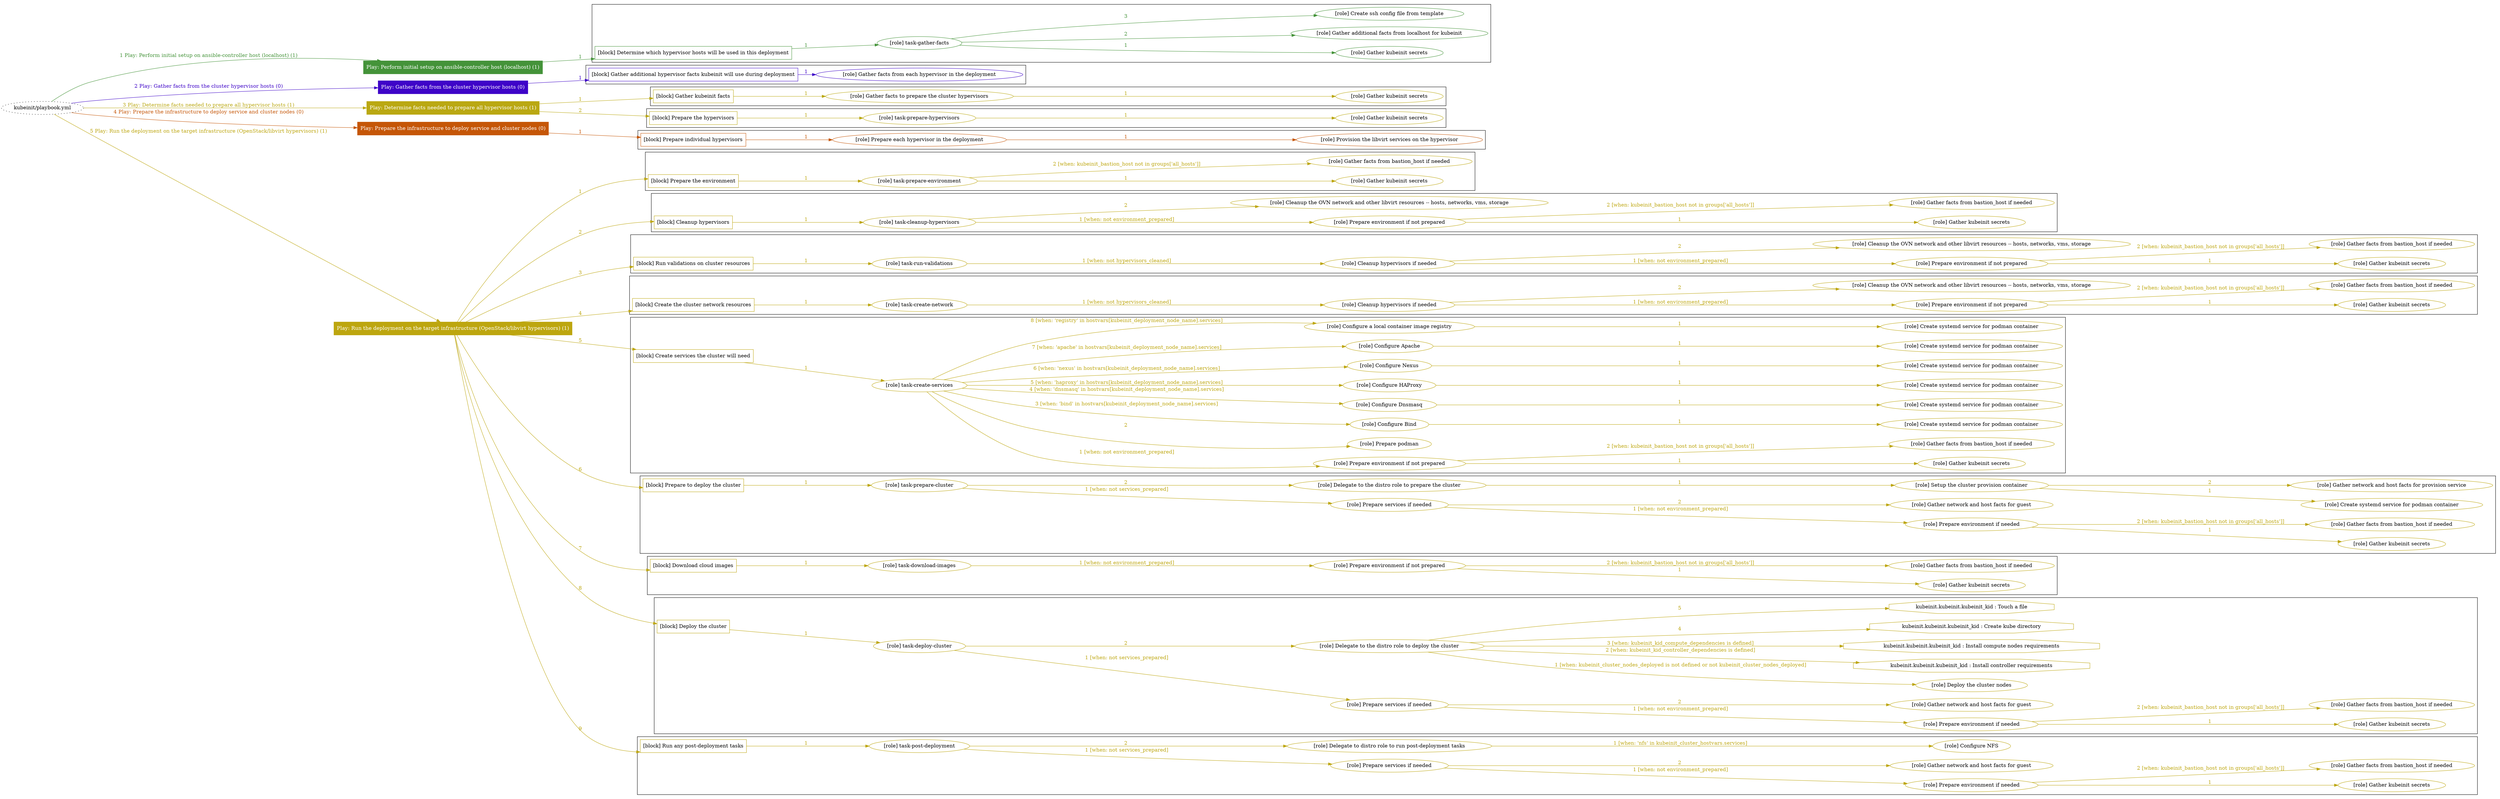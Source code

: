 digraph {
	graph [concentrate=true ordering=in rankdir=LR ratio=fill]
	edge [esep=5 sep=10]
	"kubeinit/playbook.yml" [URL="/home/runner/work/kubeinit/kubeinit/kubeinit/playbook.yml" id=playbook_aaff046f style=dotted]
	"kubeinit/playbook.yml" -> play_e4d1598c [label="1 Play: Perform initial setup on ansible-controller host (localhost) (1)" color="#449339" fontcolor="#449339" id=edge_play_e4d1598c labeltooltip="1 Play: Perform initial setup on ansible-controller host (localhost) (1)" tooltip="1 Play: Perform initial setup on ansible-controller host (localhost) (1)"]
	subgraph "Play: Perform initial setup on ansible-controller host (localhost) (1)" {
		play_e4d1598c [label="Play: Perform initial setup on ansible-controller host (localhost) (1)" URL="/home/runner/work/kubeinit/kubeinit/kubeinit/playbook.yml" color="#449339" fontcolor="#ffffff" id=play_e4d1598c shape=box style=filled tooltip=localhost]
		play_e4d1598c -> block_aa5bc823 [label=1 color="#449339" fontcolor="#449339" id=edge_block_aa5bc823 labeltooltip=1 tooltip=1]
		subgraph cluster_block_aa5bc823 {
			block_aa5bc823 [label="[block] Determine which hypervisor hosts will be used in this deployment" URL="/home/runner/work/kubeinit/kubeinit/kubeinit/playbook.yml" color="#449339" id=block_aa5bc823 labeltooltip="Determine which hypervisor hosts will be used in this deployment" shape=box tooltip="Determine which hypervisor hosts will be used in this deployment"]
			block_aa5bc823 -> role_b708413f [label="1 " color="#449339" fontcolor="#449339" id=edge_role_b708413f labeltooltip="1 " tooltip="1 "]
			subgraph "task-gather-facts" {
				role_b708413f [label="[role] task-gather-facts" URL="/home/runner/work/kubeinit/kubeinit/kubeinit/playbook.yml" color="#449339" id=role_b708413f tooltip="task-gather-facts"]
				role_b708413f -> role_f98cf7a7 [label="1 " color="#449339" fontcolor="#449339" id=edge_role_f98cf7a7 labeltooltip="1 " tooltip="1 "]
				subgraph "Gather kubeinit secrets" {
					role_f98cf7a7 [label="[role] Gather kubeinit secrets" URL="/home/runner/.ansible/collections/ansible_collections/kubeinit/kubeinit/roles/kubeinit_prepare/tasks/build_hypervisors_group.yml" color="#449339" id=role_f98cf7a7 tooltip="Gather kubeinit secrets"]
				}
				role_b708413f -> role_e383c78e [label="2 " color="#449339" fontcolor="#449339" id=edge_role_e383c78e labeltooltip="2 " tooltip="2 "]
				subgraph "Gather additional facts from localhost for kubeinit" {
					role_e383c78e [label="[role] Gather additional facts from localhost for kubeinit" URL="/home/runner/.ansible/collections/ansible_collections/kubeinit/kubeinit/roles/kubeinit_prepare/tasks/build_hypervisors_group.yml" color="#449339" id=role_e383c78e tooltip="Gather additional facts from localhost for kubeinit"]
				}
				role_b708413f -> role_01c53c91 [label="3 " color="#449339" fontcolor="#449339" id=edge_role_01c53c91 labeltooltip="3 " tooltip="3 "]
				subgraph "Create ssh config file from template" {
					role_01c53c91 [label="[role] Create ssh config file from template" URL="/home/runner/.ansible/collections/ansible_collections/kubeinit/kubeinit/roles/kubeinit_prepare/tasks/build_hypervisors_group.yml" color="#449339" id=role_01c53c91 tooltip="Create ssh config file from template"]
				}
			}
		}
	}
	"kubeinit/playbook.yml" -> play_0c2521e8 [label="2 Play: Gather facts from the cluster hypervisor hosts (0)" color="#3e04c8" fontcolor="#3e04c8" id=edge_play_0c2521e8 labeltooltip="2 Play: Gather facts from the cluster hypervisor hosts (0)" tooltip="2 Play: Gather facts from the cluster hypervisor hosts (0)"]
	subgraph "Play: Gather facts from the cluster hypervisor hosts (0)" {
		play_0c2521e8 [label="Play: Gather facts from the cluster hypervisor hosts (0)" URL="/home/runner/work/kubeinit/kubeinit/kubeinit/playbook.yml" color="#3e04c8" fontcolor="#ffffff" id=play_0c2521e8 shape=box style=filled tooltip="Play: Gather facts from the cluster hypervisor hosts (0)"]
		play_0c2521e8 -> block_7708396e [label=1 color="#3e04c8" fontcolor="#3e04c8" id=edge_block_7708396e labeltooltip=1 tooltip=1]
		subgraph cluster_block_7708396e {
			block_7708396e [label="[block] Gather additional hypervisor facts kubeinit will use during deployment" URL="/home/runner/work/kubeinit/kubeinit/kubeinit/playbook.yml" color="#3e04c8" id=block_7708396e labeltooltip="Gather additional hypervisor facts kubeinit will use during deployment" shape=box tooltip="Gather additional hypervisor facts kubeinit will use during deployment"]
			block_7708396e -> role_93be23dd [label="1 " color="#3e04c8" fontcolor="#3e04c8" id=edge_role_93be23dd labeltooltip="1 " tooltip="1 "]
			subgraph "Gather facts from each hypervisor in the deployment" {
				role_93be23dd [label="[role] Gather facts from each hypervisor in the deployment" URL="/home/runner/work/kubeinit/kubeinit/kubeinit/playbook.yml" color="#3e04c8" id=role_93be23dd tooltip="Gather facts from each hypervisor in the deployment"]
			}
		}
	}
	"kubeinit/playbook.yml" -> play_aaed4185 [label="3 Play: Determine facts needed to prepare all hypervisor hosts (1)" color="#baa812" fontcolor="#baa812" id=edge_play_aaed4185 labeltooltip="3 Play: Determine facts needed to prepare all hypervisor hosts (1)" tooltip="3 Play: Determine facts needed to prepare all hypervisor hosts (1)"]
	subgraph "Play: Determine facts needed to prepare all hypervisor hosts (1)" {
		play_aaed4185 [label="Play: Determine facts needed to prepare all hypervisor hosts (1)" URL="/home/runner/work/kubeinit/kubeinit/kubeinit/playbook.yml" color="#baa812" fontcolor="#ffffff" id=play_aaed4185 shape=box style=filled tooltip=localhost]
		play_aaed4185 -> block_77ca19c3 [label=1 color="#baa812" fontcolor="#baa812" id=edge_block_77ca19c3 labeltooltip=1 tooltip=1]
		subgraph cluster_block_77ca19c3 {
			block_77ca19c3 [label="[block] Gather kubeinit facts" URL="/home/runner/work/kubeinit/kubeinit/kubeinit/playbook.yml" color="#baa812" id=block_77ca19c3 labeltooltip="Gather kubeinit facts" shape=box tooltip="Gather kubeinit facts"]
			block_77ca19c3 -> role_f66e1def [label="1 " color="#baa812" fontcolor="#baa812" id=edge_role_f66e1def labeltooltip="1 " tooltip="1 "]
			subgraph "Gather facts to prepare the cluster hypervisors" {
				role_f66e1def [label="[role] Gather facts to prepare the cluster hypervisors" URL="/home/runner/work/kubeinit/kubeinit/kubeinit/playbook.yml" color="#baa812" id=role_f66e1def tooltip="Gather facts to prepare the cluster hypervisors"]
				role_f66e1def -> role_d7e64695 [label="1 " color="#baa812" fontcolor="#baa812" id=edge_role_d7e64695 labeltooltip="1 " tooltip="1 "]
				subgraph "Gather kubeinit secrets" {
					role_d7e64695 [label="[role] Gather kubeinit secrets" URL="/home/runner/.ansible/collections/ansible_collections/kubeinit/kubeinit/roles/kubeinit_prepare/tasks/gather_kubeinit_facts.yml" color="#baa812" id=role_d7e64695 tooltip="Gather kubeinit secrets"]
				}
			}
		}
		play_aaed4185 -> block_f3006ced [label=2 color="#baa812" fontcolor="#baa812" id=edge_block_f3006ced labeltooltip=2 tooltip=2]
		subgraph cluster_block_f3006ced {
			block_f3006ced [label="[block] Prepare the hypervisors" URL="/home/runner/work/kubeinit/kubeinit/kubeinit/playbook.yml" color="#baa812" id=block_f3006ced labeltooltip="Prepare the hypervisors" shape=box tooltip="Prepare the hypervisors"]
			block_f3006ced -> role_56dea373 [label="1 " color="#baa812" fontcolor="#baa812" id=edge_role_56dea373 labeltooltip="1 " tooltip="1 "]
			subgraph "task-prepare-hypervisors" {
				role_56dea373 [label="[role] task-prepare-hypervisors" URL="/home/runner/work/kubeinit/kubeinit/kubeinit/playbook.yml" color="#baa812" id=role_56dea373 tooltip="task-prepare-hypervisors"]
				role_56dea373 -> role_a2f62752 [label="1 " color="#baa812" fontcolor="#baa812" id=edge_role_a2f62752 labeltooltip="1 " tooltip="1 "]
				subgraph "Gather kubeinit secrets" {
					role_a2f62752 [label="[role] Gather kubeinit secrets" URL="/home/runner/.ansible/collections/ansible_collections/kubeinit/kubeinit/roles/kubeinit_prepare/tasks/gather_kubeinit_facts.yml" color="#baa812" id=role_a2f62752 tooltip="Gather kubeinit secrets"]
				}
			}
		}
	}
	"kubeinit/playbook.yml" -> play_045bc46e [label="4 Play: Prepare the infrastructure to deploy service and cluster nodes (0)" color="#c55607" fontcolor="#c55607" id=edge_play_045bc46e labeltooltip="4 Play: Prepare the infrastructure to deploy service and cluster nodes (0)" tooltip="4 Play: Prepare the infrastructure to deploy service and cluster nodes (0)"]
	subgraph "Play: Prepare the infrastructure to deploy service and cluster nodes (0)" {
		play_045bc46e [label="Play: Prepare the infrastructure to deploy service and cluster nodes (0)" URL="/home/runner/work/kubeinit/kubeinit/kubeinit/playbook.yml" color="#c55607" fontcolor="#ffffff" id=play_045bc46e shape=box style=filled tooltip="Play: Prepare the infrastructure to deploy service and cluster nodes (0)"]
		play_045bc46e -> block_3dde2e61 [label=1 color="#c55607" fontcolor="#c55607" id=edge_block_3dde2e61 labeltooltip=1 tooltip=1]
		subgraph cluster_block_3dde2e61 {
			block_3dde2e61 [label="[block] Prepare individual hypervisors" URL="/home/runner/work/kubeinit/kubeinit/kubeinit/playbook.yml" color="#c55607" id=block_3dde2e61 labeltooltip="Prepare individual hypervisors" shape=box tooltip="Prepare individual hypervisors"]
			block_3dde2e61 -> role_0fb3eeff [label="1 " color="#c55607" fontcolor="#c55607" id=edge_role_0fb3eeff labeltooltip="1 " tooltip="1 "]
			subgraph "Prepare each hypervisor in the deployment" {
				role_0fb3eeff [label="[role] Prepare each hypervisor in the deployment" URL="/home/runner/work/kubeinit/kubeinit/kubeinit/playbook.yml" color="#c55607" id=role_0fb3eeff tooltip="Prepare each hypervisor in the deployment"]
				role_0fb3eeff -> role_8052dbed [label="1 " color="#c55607" fontcolor="#c55607" id=edge_role_8052dbed labeltooltip="1 " tooltip="1 "]
				subgraph "Provision the libvirt services on the hypervisor" {
					role_8052dbed [label="[role] Provision the libvirt services on the hypervisor" URL="/home/runner/.ansible/collections/ansible_collections/kubeinit/kubeinit/roles/kubeinit_prepare/tasks/prepare_hypervisor.yml" color="#c55607" id=role_8052dbed tooltip="Provision the libvirt services on the hypervisor"]
				}
			}
		}
	}
	"kubeinit/playbook.yml" -> play_960d8994 [label="5 Play: Run the deployment on the target infrastructure (OpenStack/libvirt hypervisors) (1)" color="#bda60f" fontcolor="#bda60f" id=edge_play_960d8994 labeltooltip="5 Play: Run the deployment on the target infrastructure (OpenStack/libvirt hypervisors) (1)" tooltip="5 Play: Run the deployment on the target infrastructure (OpenStack/libvirt hypervisors) (1)"]
	subgraph "Play: Run the deployment on the target infrastructure (OpenStack/libvirt hypervisors) (1)" {
		play_960d8994 [label="Play: Run the deployment on the target infrastructure (OpenStack/libvirt hypervisors) (1)" URL="/home/runner/work/kubeinit/kubeinit/kubeinit/playbook.yml" color="#bda60f" fontcolor="#ffffff" id=play_960d8994 shape=box style=filled tooltip=localhost]
		play_960d8994 -> block_9e0cf87c [label=1 color="#bda60f" fontcolor="#bda60f" id=edge_block_9e0cf87c labeltooltip=1 tooltip=1]
		subgraph cluster_block_9e0cf87c {
			block_9e0cf87c [label="[block] Prepare the environment" URL="/home/runner/work/kubeinit/kubeinit/kubeinit/playbook.yml" color="#bda60f" id=block_9e0cf87c labeltooltip="Prepare the environment" shape=box tooltip="Prepare the environment"]
			block_9e0cf87c -> role_3dbe8652 [label="1 " color="#bda60f" fontcolor="#bda60f" id=edge_role_3dbe8652 labeltooltip="1 " tooltip="1 "]
			subgraph "task-prepare-environment" {
				role_3dbe8652 [label="[role] task-prepare-environment" URL="/home/runner/work/kubeinit/kubeinit/kubeinit/playbook.yml" color="#bda60f" id=role_3dbe8652 tooltip="task-prepare-environment"]
				role_3dbe8652 -> role_49c18e37 [label="1 " color="#bda60f" fontcolor="#bda60f" id=edge_role_49c18e37 labeltooltip="1 " tooltip="1 "]
				subgraph "Gather kubeinit secrets" {
					role_49c18e37 [label="[role] Gather kubeinit secrets" URL="/home/runner/.ansible/collections/ansible_collections/kubeinit/kubeinit/roles/kubeinit_prepare/tasks/gather_kubeinit_facts.yml" color="#bda60f" id=role_49c18e37 tooltip="Gather kubeinit secrets"]
				}
				role_3dbe8652 -> role_69aa6c65 [label="2 [when: kubeinit_bastion_host not in groups['all_hosts']]" color="#bda60f" fontcolor="#bda60f" id=edge_role_69aa6c65 labeltooltip="2 [when: kubeinit_bastion_host not in groups['all_hosts']]" tooltip="2 [when: kubeinit_bastion_host not in groups['all_hosts']]"]
				subgraph "Gather facts from bastion_host if needed" {
					role_69aa6c65 [label="[role] Gather facts from bastion_host if needed" URL="/home/runner/.ansible/collections/ansible_collections/kubeinit/kubeinit/roles/kubeinit_prepare/tasks/main.yml" color="#bda60f" id=role_69aa6c65 tooltip="Gather facts from bastion_host if needed"]
				}
			}
		}
		play_960d8994 -> block_0f57ee93 [label=2 color="#bda60f" fontcolor="#bda60f" id=edge_block_0f57ee93 labeltooltip=2 tooltip=2]
		subgraph cluster_block_0f57ee93 {
			block_0f57ee93 [label="[block] Cleanup hypervisors" URL="/home/runner/work/kubeinit/kubeinit/kubeinit/playbook.yml" color="#bda60f" id=block_0f57ee93 labeltooltip="Cleanup hypervisors" shape=box tooltip="Cleanup hypervisors"]
			block_0f57ee93 -> role_c6eb8797 [label="1 " color="#bda60f" fontcolor="#bda60f" id=edge_role_c6eb8797 labeltooltip="1 " tooltip="1 "]
			subgraph "task-cleanup-hypervisors" {
				role_c6eb8797 [label="[role] task-cleanup-hypervisors" URL="/home/runner/work/kubeinit/kubeinit/kubeinit/playbook.yml" color="#bda60f" id=role_c6eb8797 tooltip="task-cleanup-hypervisors"]
				role_c6eb8797 -> role_22fd5be4 [label="1 [when: not environment_prepared]" color="#bda60f" fontcolor="#bda60f" id=edge_role_22fd5be4 labeltooltip="1 [when: not environment_prepared]" tooltip="1 [when: not environment_prepared]"]
				subgraph "Prepare environment if not prepared" {
					role_22fd5be4 [label="[role] Prepare environment if not prepared" URL="/home/runner/.ansible/collections/ansible_collections/kubeinit/kubeinit/roles/kubeinit_libvirt/tasks/cleanup_hypervisors.yml" color="#bda60f" id=role_22fd5be4 tooltip="Prepare environment if not prepared"]
					role_22fd5be4 -> role_b40404d2 [label="1 " color="#bda60f" fontcolor="#bda60f" id=edge_role_b40404d2 labeltooltip="1 " tooltip="1 "]
					subgraph "Gather kubeinit secrets" {
						role_b40404d2 [label="[role] Gather kubeinit secrets" URL="/home/runner/.ansible/collections/ansible_collections/kubeinit/kubeinit/roles/kubeinit_prepare/tasks/gather_kubeinit_facts.yml" color="#bda60f" id=role_b40404d2 tooltip="Gather kubeinit secrets"]
					}
					role_22fd5be4 -> role_8592cecc [label="2 [when: kubeinit_bastion_host not in groups['all_hosts']]" color="#bda60f" fontcolor="#bda60f" id=edge_role_8592cecc labeltooltip="2 [when: kubeinit_bastion_host not in groups['all_hosts']]" tooltip="2 [when: kubeinit_bastion_host not in groups['all_hosts']]"]
					subgraph "Gather facts from bastion_host if needed" {
						role_8592cecc [label="[role] Gather facts from bastion_host if needed" URL="/home/runner/.ansible/collections/ansible_collections/kubeinit/kubeinit/roles/kubeinit_prepare/tasks/main.yml" color="#bda60f" id=role_8592cecc tooltip="Gather facts from bastion_host if needed"]
					}
				}
				role_c6eb8797 -> role_33132acc [label="2 " color="#bda60f" fontcolor="#bda60f" id=edge_role_33132acc labeltooltip="2 " tooltip="2 "]
				subgraph "Cleanup the OVN network and other libvirt resources -- hosts, networks, vms, storage" {
					role_33132acc [label="[role] Cleanup the OVN network and other libvirt resources -- hosts, networks, vms, storage" URL="/home/runner/.ansible/collections/ansible_collections/kubeinit/kubeinit/roles/kubeinit_libvirt/tasks/cleanup_hypervisors.yml" color="#bda60f" id=role_33132acc tooltip="Cleanup the OVN network and other libvirt resources -- hosts, networks, vms, storage"]
				}
			}
		}
		play_960d8994 -> block_ac4eff66 [label=3 color="#bda60f" fontcolor="#bda60f" id=edge_block_ac4eff66 labeltooltip=3 tooltip=3]
		subgraph cluster_block_ac4eff66 {
			block_ac4eff66 [label="[block] Run validations on cluster resources" URL="/home/runner/work/kubeinit/kubeinit/kubeinit/playbook.yml" color="#bda60f" id=block_ac4eff66 labeltooltip="Run validations on cluster resources" shape=box tooltip="Run validations on cluster resources"]
			block_ac4eff66 -> role_b0cc9141 [label="1 " color="#bda60f" fontcolor="#bda60f" id=edge_role_b0cc9141 labeltooltip="1 " tooltip="1 "]
			subgraph "task-run-validations" {
				role_b0cc9141 [label="[role] task-run-validations" URL="/home/runner/work/kubeinit/kubeinit/kubeinit/playbook.yml" color="#bda60f" id=role_b0cc9141 tooltip="task-run-validations"]
				role_b0cc9141 -> role_bc889aad [label="1 [when: not hypervisors_cleaned]" color="#bda60f" fontcolor="#bda60f" id=edge_role_bc889aad labeltooltip="1 [when: not hypervisors_cleaned]" tooltip="1 [when: not hypervisors_cleaned]"]
				subgraph "Cleanup hypervisors if needed" {
					role_bc889aad [label="[role] Cleanup hypervisors if needed" URL="/home/runner/.ansible/collections/ansible_collections/kubeinit/kubeinit/roles/kubeinit_validations/tasks/main.yml" color="#bda60f" id=role_bc889aad tooltip="Cleanup hypervisors if needed"]
					role_bc889aad -> role_4765e424 [label="1 [when: not environment_prepared]" color="#bda60f" fontcolor="#bda60f" id=edge_role_4765e424 labeltooltip="1 [when: not environment_prepared]" tooltip="1 [when: not environment_prepared]"]
					subgraph "Prepare environment if not prepared" {
						role_4765e424 [label="[role] Prepare environment if not prepared" URL="/home/runner/.ansible/collections/ansible_collections/kubeinit/kubeinit/roles/kubeinit_libvirt/tasks/cleanup_hypervisors.yml" color="#bda60f" id=role_4765e424 tooltip="Prepare environment if not prepared"]
						role_4765e424 -> role_a36f1c18 [label="1 " color="#bda60f" fontcolor="#bda60f" id=edge_role_a36f1c18 labeltooltip="1 " tooltip="1 "]
						subgraph "Gather kubeinit secrets" {
							role_a36f1c18 [label="[role] Gather kubeinit secrets" URL="/home/runner/.ansible/collections/ansible_collections/kubeinit/kubeinit/roles/kubeinit_prepare/tasks/gather_kubeinit_facts.yml" color="#bda60f" id=role_a36f1c18 tooltip="Gather kubeinit secrets"]
						}
						role_4765e424 -> role_623d47cb [label="2 [when: kubeinit_bastion_host not in groups['all_hosts']]" color="#bda60f" fontcolor="#bda60f" id=edge_role_623d47cb labeltooltip="2 [when: kubeinit_bastion_host not in groups['all_hosts']]" tooltip="2 [when: kubeinit_bastion_host not in groups['all_hosts']]"]
						subgraph "Gather facts from bastion_host if needed" {
							role_623d47cb [label="[role] Gather facts from bastion_host if needed" URL="/home/runner/.ansible/collections/ansible_collections/kubeinit/kubeinit/roles/kubeinit_prepare/tasks/main.yml" color="#bda60f" id=role_623d47cb tooltip="Gather facts from bastion_host if needed"]
						}
					}
					role_bc889aad -> role_25e68dea [label="2 " color="#bda60f" fontcolor="#bda60f" id=edge_role_25e68dea labeltooltip="2 " tooltip="2 "]
					subgraph "Cleanup the OVN network and other libvirt resources -- hosts, networks, vms, storage" {
						role_25e68dea [label="[role] Cleanup the OVN network and other libvirt resources -- hosts, networks, vms, storage" URL="/home/runner/.ansible/collections/ansible_collections/kubeinit/kubeinit/roles/kubeinit_libvirt/tasks/cleanup_hypervisors.yml" color="#bda60f" id=role_25e68dea tooltip="Cleanup the OVN network and other libvirt resources -- hosts, networks, vms, storage"]
					}
				}
			}
		}
		play_960d8994 -> block_a51822de [label=4 color="#bda60f" fontcolor="#bda60f" id=edge_block_a51822de labeltooltip=4 tooltip=4]
		subgraph cluster_block_a51822de {
			block_a51822de [label="[block] Create the cluster network resources" URL="/home/runner/work/kubeinit/kubeinit/kubeinit/playbook.yml" color="#bda60f" id=block_a51822de labeltooltip="Create the cluster network resources" shape=box tooltip="Create the cluster network resources"]
			block_a51822de -> role_a6c633ae [label="1 " color="#bda60f" fontcolor="#bda60f" id=edge_role_a6c633ae labeltooltip="1 " tooltip="1 "]
			subgraph "task-create-network" {
				role_a6c633ae [label="[role] task-create-network" URL="/home/runner/work/kubeinit/kubeinit/kubeinit/playbook.yml" color="#bda60f" id=role_a6c633ae tooltip="task-create-network"]
				role_a6c633ae -> role_daebdc04 [label="1 [when: not hypervisors_cleaned]" color="#bda60f" fontcolor="#bda60f" id=edge_role_daebdc04 labeltooltip="1 [when: not hypervisors_cleaned]" tooltip="1 [when: not hypervisors_cleaned]"]
				subgraph "Cleanup hypervisors if needed" {
					role_daebdc04 [label="[role] Cleanup hypervisors if needed" URL="/home/runner/.ansible/collections/ansible_collections/kubeinit/kubeinit/roles/kubeinit_libvirt/tasks/create_network.yml" color="#bda60f" id=role_daebdc04 tooltip="Cleanup hypervisors if needed"]
					role_daebdc04 -> role_b6781efc [label="1 [when: not environment_prepared]" color="#bda60f" fontcolor="#bda60f" id=edge_role_b6781efc labeltooltip="1 [when: not environment_prepared]" tooltip="1 [when: not environment_prepared]"]
					subgraph "Prepare environment if not prepared" {
						role_b6781efc [label="[role] Prepare environment if not prepared" URL="/home/runner/.ansible/collections/ansible_collections/kubeinit/kubeinit/roles/kubeinit_libvirt/tasks/cleanup_hypervisors.yml" color="#bda60f" id=role_b6781efc tooltip="Prepare environment if not prepared"]
						role_b6781efc -> role_37809441 [label="1 " color="#bda60f" fontcolor="#bda60f" id=edge_role_37809441 labeltooltip="1 " tooltip="1 "]
						subgraph "Gather kubeinit secrets" {
							role_37809441 [label="[role] Gather kubeinit secrets" URL="/home/runner/.ansible/collections/ansible_collections/kubeinit/kubeinit/roles/kubeinit_prepare/tasks/gather_kubeinit_facts.yml" color="#bda60f" id=role_37809441 tooltip="Gather kubeinit secrets"]
						}
						role_b6781efc -> role_cf5931d3 [label="2 [when: kubeinit_bastion_host not in groups['all_hosts']]" color="#bda60f" fontcolor="#bda60f" id=edge_role_cf5931d3 labeltooltip="2 [when: kubeinit_bastion_host not in groups['all_hosts']]" tooltip="2 [when: kubeinit_bastion_host not in groups['all_hosts']]"]
						subgraph "Gather facts from bastion_host if needed" {
							role_cf5931d3 [label="[role] Gather facts from bastion_host if needed" URL="/home/runner/.ansible/collections/ansible_collections/kubeinit/kubeinit/roles/kubeinit_prepare/tasks/main.yml" color="#bda60f" id=role_cf5931d3 tooltip="Gather facts from bastion_host if needed"]
						}
					}
					role_daebdc04 -> role_f628110b [label="2 " color="#bda60f" fontcolor="#bda60f" id=edge_role_f628110b labeltooltip="2 " tooltip="2 "]
					subgraph "Cleanup the OVN network and other libvirt resources -- hosts, networks, vms, storage" {
						role_f628110b [label="[role] Cleanup the OVN network and other libvirt resources -- hosts, networks, vms, storage" URL="/home/runner/.ansible/collections/ansible_collections/kubeinit/kubeinit/roles/kubeinit_libvirt/tasks/cleanup_hypervisors.yml" color="#bda60f" id=role_f628110b tooltip="Cleanup the OVN network and other libvirt resources -- hosts, networks, vms, storage"]
					}
				}
			}
		}
		play_960d8994 -> block_fd208a95 [label=5 color="#bda60f" fontcolor="#bda60f" id=edge_block_fd208a95 labeltooltip=5 tooltip=5]
		subgraph cluster_block_fd208a95 {
			block_fd208a95 [label="[block] Create services the cluster will need" URL="/home/runner/work/kubeinit/kubeinit/kubeinit/playbook.yml" color="#bda60f" id=block_fd208a95 labeltooltip="Create services the cluster will need" shape=box tooltip="Create services the cluster will need"]
			block_fd208a95 -> role_14232e59 [label="1 " color="#bda60f" fontcolor="#bda60f" id=edge_role_14232e59 labeltooltip="1 " tooltip="1 "]
			subgraph "task-create-services" {
				role_14232e59 [label="[role] task-create-services" URL="/home/runner/work/kubeinit/kubeinit/kubeinit/playbook.yml" color="#bda60f" id=role_14232e59 tooltip="task-create-services"]
				role_14232e59 -> role_cb0ab9bb [label="1 [when: not environment_prepared]" color="#bda60f" fontcolor="#bda60f" id=edge_role_cb0ab9bb labeltooltip="1 [when: not environment_prepared]" tooltip="1 [when: not environment_prepared]"]
				subgraph "Prepare environment if not prepared" {
					role_cb0ab9bb [label="[role] Prepare environment if not prepared" URL="/home/runner/.ansible/collections/ansible_collections/kubeinit/kubeinit/roles/kubeinit_services/tasks/main.yml" color="#bda60f" id=role_cb0ab9bb tooltip="Prepare environment if not prepared"]
					role_cb0ab9bb -> role_ed91522c [label="1 " color="#bda60f" fontcolor="#bda60f" id=edge_role_ed91522c labeltooltip="1 " tooltip="1 "]
					subgraph "Gather kubeinit secrets" {
						role_ed91522c [label="[role] Gather kubeinit secrets" URL="/home/runner/.ansible/collections/ansible_collections/kubeinit/kubeinit/roles/kubeinit_prepare/tasks/gather_kubeinit_facts.yml" color="#bda60f" id=role_ed91522c tooltip="Gather kubeinit secrets"]
					}
					role_cb0ab9bb -> role_25573573 [label="2 [when: kubeinit_bastion_host not in groups['all_hosts']]" color="#bda60f" fontcolor="#bda60f" id=edge_role_25573573 labeltooltip="2 [when: kubeinit_bastion_host not in groups['all_hosts']]" tooltip="2 [when: kubeinit_bastion_host not in groups['all_hosts']]"]
					subgraph "Gather facts from bastion_host if needed" {
						role_25573573 [label="[role] Gather facts from bastion_host if needed" URL="/home/runner/.ansible/collections/ansible_collections/kubeinit/kubeinit/roles/kubeinit_prepare/tasks/main.yml" color="#bda60f" id=role_25573573 tooltip="Gather facts from bastion_host if needed"]
					}
				}
				role_14232e59 -> role_87b82389 [label="2 " color="#bda60f" fontcolor="#bda60f" id=edge_role_87b82389 labeltooltip="2 " tooltip="2 "]
				subgraph "Prepare podman" {
					role_87b82389 [label="[role] Prepare podman" URL="/home/runner/.ansible/collections/ansible_collections/kubeinit/kubeinit/roles/kubeinit_services/tasks/00_create_service_pod.yml" color="#bda60f" id=role_87b82389 tooltip="Prepare podman"]
				}
				role_14232e59 -> role_44f1666f [label="3 [when: 'bind' in hostvars[kubeinit_deployment_node_name].services]" color="#bda60f" fontcolor="#bda60f" id=edge_role_44f1666f labeltooltip="3 [when: 'bind' in hostvars[kubeinit_deployment_node_name].services]" tooltip="3 [when: 'bind' in hostvars[kubeinit_deployment_node_name].services]"]
				subgraph "Configure Bind" {
					role_44f1666f [label="[role] Configure Bind" URL="/home/runner/.ansible/collections/ansible_collections/kubeinit/kubeinit/roles/kubeinit_services/tasks/start_services_containers.yml" color="#bda60f" id=role_44f1666f tooltip="Configure Bind"]
					role_44f1666f -> role_03fd9d60 [label="1 " color="#bda60f" fontcolor="#bda60f" id=edge_role_03fd9d60 labeltooltip="1 " tooltip="1 "]
					subgraph "Create systemd service for podman container" {
						role_03fd9d60 [label="[role] Create systemd service for podman container" URL="/home/runner/.ansible/collections/ansible_collections/kubeinit/kubeinit/roles/kubeinit_bind/tasks/main.yml" color="#bda60f" id=role_03fd9d60 tooltip="Create systemd service for podman container"]
					}
				}
				role_14232e59 -> role_0290c425 [label="4 [when: 'dnsmasq' in hostvars[kubeinit_deployment_node_name].services]" color="#bda60f" fontcolor="#bda60f" id=edge_role_0290c425 labeltooltip="4 [when: 'dnsmasq' in hostvars[kubeinit_deployment_node_name].services]" tooltip="4 [when: 'dnsmasq' in hostvars[kubeinit_deployment_node_name].services]"]
				subgraph "Configure Dnsmasq" {
					role_0290c425 [label="[role] Configure Dnsmasq" URL="/home/runner/.ansible/collections/ansible_collections/kubeinit/kubeinit/roles/kubeinit_services/tasks/start_services_containers.yml" color="#bda60f" id=role_0290c425 tooltip="Configure Dnsmasq"]
					role_0290c425 -> role_d89f77f1 [label="1 " color="#bda60f" fontcolor="#bda60f" id=edge_role_d89f77f1 labeltooltip="1 " tooltip="1 "]
					subgraph "Create systemd service for podman container" {
						role_d89f77f1 [label="[role] Create systemd service for podman container" URL="/home/runner/.ansible/collections/ansible_collections/kubeinit/kubeinit/roles/kubeinit_dnsmasq/tasks/main.yml" color="#bda60f" id=role_d89f77f1 tooltip="Create systemd service for podman container"]
					}
				}
				role_14232e59 -> role_791bf2ec [label="5 [when: 'haproxy' in hostvars[kubeinit_deployment_node_name].services]" color="#bda60f" fontcolor="#bda60f" id=edge_role_791bf2ec labeltooltip="5 [when: 'haproxy' in hostvars[kubeinit_deployment_node_name].services]" tooltip="5 [when: 'haproxy' in hostvars[kubeinit_deployment_node_name].services]"]
				subgraph "Configure HAProxy" {
					role_791bf2ec [label="[role] Configure HAProxy" URL="/home/runner/.ansible/collections/ansible_collections/kubeinit/kubeinit/roles/kubeinit_services/tasks/start_services_containers.yml" color="#bda60f" id=role_791bf2ec tooltip="Configure HAProxy"]
					role_791bf2ec -> role_00de01f5 [label="1 " color="#bda60f" fontcolor="#bda60f" id=edge_role_00de01f5 labeltooltip="1 " tooltip="1 "]
					subgraph "Create systemd service for podman container" {
						role_00de01f5 [label="[role] Create systemd service for podman container" URL="/home/runner/.ansible/collections/ansible_collections/kubeinit/kubeinit/roles/kubeinit_haproxy/tasks/main.yml" color="#bda60f" id=role_00de01f5 tooltip="Create systemd service for podman container"]
					}
				}
				role_14232e59 -> role_27e7839a [label="6 [when: 'nexus' in hostvars[kubeinit_deployment_node_name].services]" color="#bda60f" fontcolor="#bda60f" id=edge_role_27e7839a labeltooltip="6 [when: 'nexus' in hostvars[kubeinit_deployment_node_name].services]" tooltip="6 [when: 'nexus' in hostvars[kubeinit_deployment_node_name].services]"]
				subgraph "Configure Nexus" {
					role_27e7839a [label="[role] Configure Nexus" URL="/home/runner/.ansible/collections/ansible_collections/kubeinit/kubeinit/roles/kubeinit_services/tasks/start_services_containers.yml" color="#bda60f" id=role_27e7839a tooltip="Configure Nexus"]
					role_27e7839a -> role_7290df81 [label="1 " color="#bda60f" fontcolor="#bda60f" id=edge_role_7290df81 labeltooltip="1 " tooltip="1 "]
					subgraph "Create systemd service for podman container" {
						role_7290df81 [label="[role] Create systemd service for podman container" URL="/home/runner/.ansible/collections/ansible_collections/kubeinit/kubeinit/roles/kubeinit_nexus/tasks/main.yml" color="#bda60f" id=role_7290df81 tooltip="Create systemd service for podman container"]
					}
				}
				role_14232e59 -> role_9f390085 [label="7 [when: 'apache' in hostvars[kubeinit_deployment_node_name].services]" color="#bda60f" fontcolor="#bda60f" id=edge_role_9f390085 labeltooltip="7 [when: 'apache' in hostvars[kubeinit_deployment_node_name].services]" tooltip="7 [when: 'apache' in hostvars[kubeinit_deployment_node_name].services]"]
				subgraph "Configure Apache" {
					role_9f390085 [label="[role] Configure Apache" URL="/home/runner/.ansible/collections/ansible_collections/kubeinit/kubeinit/roles/kubeinit_services/tasks/start_services_containers.yml" color="#bda60f" id=role_9f390085 tooltip="Configure Apache"]
					role_9f390085 -> role_272ed8c9 [label="1 " color="#bda60f" fontcolor="#bda60f" id=edge_role_272ed8c9 labeltooltip="1 " tooltip="1 "]
					subgraph "Create systemd service for podman container" {
						role_272ed8c9 [label="[role] Create systemd service for podman container" URL="/home/runner/.ansible/collections/ansible_collections/kubeinit/kubeinit/roles/kubeinit_apache/tasks/main.yml" color="#bda60f" id=role_272ed8c9 tooltip="Create systemd service for podman container"]
					}
				}
				role_14232e59 -> role_2cc7d27a [label="8 [when: 'registry' in hostvars[kubeinit_deployment_node_name].services]" color="#bda60f" fontcolor="#bda60f" id=edge_role_2cc7d27a labeltooltip="8 [when: 'registry' in hostvars[kubeinit_deployment_node_name].services]" tooltip="8 [when: 'registry' in hostvars[kubeinit_deployment_node_name].services]"]
				subgraph "Configure a local container image registry" {
					role_2cc7d27a [label="[role] Configure a local container image registry" URL="/home/runner/.ansible/collections/ansible_collections/kubeinit/kubeinit/roles/kubeinit_services/tasks/start_services_containers.yml" color="#bda60f" id=role_2cc7d27a tooltip="Configure a local container image registry"]
					role_2cc7d27a -> role_dc980968 [label="1 " color="#bda60f" fontcolor="#bda60f" id=edge_role_dc980968 labeltooltip="1 " tooltip="1 "]
					subgraph "Create systemd service for podman container" {
						role_dc980968 [label="[role] Create systemd service for podman container" URL="/home/runner/.ansible/collections/ansible_collections/kubeinit/kubeinit/roles/kubeinit_registry/tasks/main.yml" color="#bda60f" id=role_dc980968 tooltip="Create systemd service for podman container"]
					}
				}
			}
		}
		play_960d8994 -> block_2c86a94e [label=6 color="#bda60f" fontcolor="#bda60f" id=edge_block_2c86a94e labeltooltip=6 tooltip=6]
		subgraph cluster_block_2c86a94e {
			block_2c86a94e [label="[block] Prepare to deploy the cluster" URL="/home/runner/work/kubeinit/kubeinit/kubeinit/playbook.yml" color="#bda60f" id=block_2c86a94e labeltooltip="Prepare to deploy the cluster" shape=box tooltip="Prepare to deploy the cluster"]
			block_2c86a94e -> role_5e90af78 [label="1 " color="#bda60f" fontcolor="#bda60f" id=edge_role_5e90af78 labeltooltip="1 " tooltip="1 "]
			subgraph "task-prepare-cluster" {
				role_5e90af78 [label="[role] task-prepare-cluster" URL="/home/runner/work/kubeinit/kubeinit/kubeinit/playbook.yml" color="#bda60f" id=role_5e90af78 tooltip="task-prepare-cluster"]
				role_5e90af78 -> role_9582b7b9 [label="1 [when: not services_prepared]" color="#bda60f" fontcolor="#bda60f" id=edge_role_9582b7b9 labeltooltip="1 [when: not services_prepared]" tooltip="1 [when: not services_prepared]"]
				subgraph "Prepare services if needed" {
					role_9582b7b9 [label="[role] Prepare services if needed" URL="/home/runner/.ansible/collections/ansible_collections/kubeinit/kubeinit/roles/kubeinit_prepare/tasks/prepare_cluster.yml" color="#bda60f" id=role_9582b7b9 tooltip="Prepare services if needed"]
					role_9582b7b9 -> role_ac8e4d65 [label="1 [when: not environment_prepared]" color="#bda60f" fontcolor="#bda60f" id=edge_role_ac8e4d65 labeltooltip="1 [when: not environment_prepared]" tooltip="1 [when: not environment_prepared]"]
					subgraph "Prepare environment if needed" {
						role_ac8e4d65 [label="[role] Prepare environment if needed" URL="/home/runner/.ansible/collections/ansible_collections/kubeinit/kubeinit/roles/kubeinit_services/tasks/prepare_services.yml" color="#bda60f" id=role_ac8e4d65 tooltip="Prepare environment if needed"]
						role_ac8e4d65 -> role_a50f7cea [label="1 " color="#bda60f" fontcolor="#bda60f" id=edge_role_a50f7cea labeltooltip="1 " tooltip="1 "]
						subgraph "Gather kubeinit secrets" {
							role_a50f7cea [label="[role] Gather kubeinit secrets" URL="/home/runner/.ansible/collections/ansible_collections/kubeinit/kubeinit/roles/kubeinit_prepare/tasks/gather_kubeinit_facts.yml" color="#bda60f" id=role_a50f7cea tooltip="Gather kubeinit secrets"]
						}
						role_ac8e4d65 -> role_6189803f [label="2 [when: kubeinit_bastion_host not in groups['all_hosts']]" color="#bda60f" fontcolor="#bda60f" id=edge_role_6189803f labeltooltip="2 [when: kubeinit_bastion_host not in groups['all_hosts']]" tooltip="2 [when: kubeinit_bastion_host not in groups['all_hosts']]"]
						subgraph "Gather facts from bastion_host if needed" {
							role_6189803f [label="[role] Gather facts from bastion_host if needed" URL="/home/runner/.ansible/collections/ansible_collections/kubeinit/kubeinit/roles/kubeinit_prepare/tasks/main.yml" color="#bda60f" id=role_6189803f tooltip="Gather facts from bastion_host if needed"]
						}
					}
					role_9582b7b9 -> role_8840c52f [label="2 " color="#bda60f" fontcolor="#bda60f" id=edge_role_8840c52f labeltooltip="2 " tooltip="2 "]
					subgraph "Gather network and host facts for guest" {
						role_8840c52f [label="[role] Gather network and host facts for guest" URL="/home/runner/.ansible/collections/ansible_collections/kubeinit/kubeinit/roles/kubeinit_services/tasks/prepare_services.yml" color="#bda60f" id=role_8840c52f tooltip="Gather network and host facts for guest"]
					}
				}
				role_5e90af78 -> role_7d2e78bf [label="2 " color="#bda60f" fontcolor="#bda60f" id=edge_role_7d2e78bf labeltooltip="2 " tooltip="2 "]
				subgraph "Delegate to the distro role to prepare the cluster" {
					role_7d2e78bf [label="[role] Delegate to the distro role to prepare the cluster" URL="/home/runner/.ansible/collections/ansible_collections/kubeinit/kubeinit/roles/kubeinit_prepare/tasks/prepare_cluster.yml" color="#bda60f" id=role_7d2e78bf tooltip="Delegate to the distro role to prepare the cluster"]
					role_7d2e78bf -> role_7010faa8 [label="1 " color="#bda60f" fontcolor="#bda60f" id=edge_role_7010faa8 labeltooltip="1 " tooltip="1 "]
					subgraph "Setup the cluster provision container" {
						role_7010faa8 [label="[role] Setup the cluster provision container" URL="/home/runner/.ansible/collections/ansible_collections/kubeinit/kubeinit/roles/kubeinit_kid/tasks/prepare_cluster.yml" color="#bda60f" id=role_7010faa8 tooltip="Setup the cluster provision container"]
						role_7010faa8 -> role_e5dd5fc6 [label="1 " color="#bda60f" fontcolor="#bda60f" id=edge_role_e5dd5fc6 labeltooltip="1 " tooltip="1 "]
						subgraph "Create systemd service for podman container" {
							role_e5dd5fc6 [label="[role] Create systemd service for podman container" URL="/home/runner/.ansible/collections/ansible_collections/kubeinit/kubeinit/roles/kubeinit_services/tasks/create_provision_container.yml" color="#bda60f" id=role_e5dd5fc6 tooltip="Create systemd service for podman container"]
						}
						role_7010faa8 -> role_6aec9c20 [label="2 " color="#bda60f" fontcolor="#bda60f" id=edge_role_6aec9c20 labeltooltip="2 " tooltip="2 "]
						subgraph "Gather network and host facts for provision service" {
							role_6aec9c20 [label="[role] Gather network and host facts for provision service" URL="/home/runner/.ansible/collections/ansible_collections/kubeinit/kubeinit/roles/kubeinit_services/tasks/create_provision_container.yml" color="#bda60f" id=role_6aec9c20 tooltip="Gather network and host facts for provision service"]
						}
					}
				}
			}
		}
		play_960d8994 -> block_3c6c7baf [label=7 color="#bda60f" fontcolor="#bda60f" id=edge_block_3c6c7baf labeltooltip=7 tooltip=7]
		subgraph cluster_block_3c6c7baf {
			block_3c6c7baf [label="[block] Download cloud images" URL="/home/runner/work/kubeinit/kubeinit/kubeinit/playbook.yml" color="#bda60f" id=block_3c6c7baf labeltooltip="Download cloud images" shape=box tooltip="Download cloud images"]
			block_3c6c7baf -> role_e32a6a9f [label="1 " color="#bda60f" fontcolor="#bda60f" id=edge_role_e32a6a9f labeltooltip="1 " tooltip="1 "]
			subgraph "task-download-images" {
				role_e32a6a9f [label="[role] task-download-images" URL="/home/runner/work/kubeinit/kubeinit/kubeinit/playbook.yml" color="#bda60f" id=role_e32a6a9f tooltip="task-download-images"]
				role_e32a6a9f -> role_b270a895 [label="1 [when: not environment_prepared]" color="#bda60f" fontcolor="#bda60f" id=edge_role_b270a895 labeltooltip="1 [when: not environment_prepared]" tooltip="1 [when: not environment_prepared]"]
				subgraph "Prepare environment if not prepared" {
					role_b270a895 [label="[role] Prepare environment if not prepared" URL="/home/runner/.ansible/collections/ansible_collections/kubeinit/kubeinit/roles/kubeinit_libvirt/tasks/download_cloud_images.yml" color="#bda60f" id=role_b270a895 tooltip="Prepare environment if not prepared"]
					role_b270a895 -> role_82b50915 [label="1 " color="#bda60f" fontcolor="#bda60f" id=edge_role_82b50915 labeltooltip="1 " tooltip="1 "]
					subgraph "Gather kubeinit secrets" {
						role_82b50915 [label="[role] Gather kubeinit secrets" URL="/home/runner/.ansible/collections/ansible_collections/kubeinit/kubeinit/roles/kubeinit_prepare/tasks/gather_kubeinit_facts.yml" color="#bda60f" id=role_82b50915 tooltip="Gather kubeinit secrets"]
					}
					role_b270a895 -> role_bfb95fb9 [label="2 [when: kubeinit_bastion_host not in groups['all_hosts']]" color="#bda60f" fontcolor="#bda60f" id=edge_role_bfb95fb9 labeltooltip="2 [when: kubeinit_bastion_host not in groups['all_hosts']]" tooltip="2 [when: kubeinit_bastion_host not in groups['all_hosts']]"]
					subgraph "Gather facts from bastion_host if needed" {
						role_bfb95fb9 [label="[role] Gather facts from bastion_host if needed" URL="/home/runner/.ansible/collections/ansible_collections/kubeinit/kubeinit/roles/kubeinit_prepare/tasks/main.yml" color="#bda60f" id=role_bfb95fb9 tooltip="Gather facts from bastion_host if needed"]
					}
				}
			}
		}
		play_960d8994 -> block_c6f2d934 [label=8 color="#bda60f" fontcolor="#bda60f" id=edge_block_c6f2d934 labeltooltip=8 tooltip=8]
		subgraph cluster_block_c6f2d934 {
			block_c6f2d934 [label="[block] Deploy the cluster" URL="/home/runner/work/kubeinit/kubeinit/kubeinit/playbook.yml" color="#bda60f" id=block_c6f2d934 labeltooltip="Deploy the cluster" shape=box tooltip="Deploy the cluster"]
			block_c6f2d934 -> role_2a0eb25c [label="1 " color="#bda60f" fontcolor="#bda60f" id=edge_role_2a0eb25c labeltooltip="1 " tooltip="1 "]
			subgraph "task-deploy-cluster" {
				role_2a0eb25c [label="[role] task-deploy-cluster" URL="/home/runner/work/kubeinit/kubeinit/kubeinit/playbook.yml" color="#bda60f" id=role_2a0eb25c tooltip="task-deploy-cluster"]
				role_2a0eb25c -> role_7fc5a252 [label="1 [when: not services_prepared]" color="#bda60f" fontcolor="#bda60f" id=edge_role_7fc5a252 labeltooltip="1 [when: not services_prepared]" tooltip="1 [when: not services_prepared]"]
				subgraph "Prepare services if needed" {
					role_7fc5a252 [label="[role] Prepare services if needed" URL="/home/runner/.ansible/collections/ansible_collections/kubeinit/kubeinit/roles/kubeinit_prepare/tasks/deploy_cluster.yml" color="#bda60f" id=role_7fc5a252 tooltip="Prepare services if needed"]
					role_7fc5a252 -> role_ba7f2ca0 [label="1 [when: not environment_prepared]" color="#bda60f" fontcolor="#bda60f" id=edge_role_ba7f2ca0 labeltooltip="1 [when: not environment_prepared]" tooltip="1 [when: not environment_prepared]"]
					subgraph "Prepare environment if needed" {
						role_ba7f2ca0 [label="[role] Prepare environment if needed" URL="/home/runner/.ansible/collections/ansible_collections/kubeinit/kubeinit/roles/kubeinit_services/tasks/prepare_services.yml" color="#bda60f" id=role_ba7f2ca0 tooltip="Prepare environment if needed"]
						role_ba7f2ca0 -> role_93ce9b8c [label="1 " color="#bda60f" fontcolor="#bda60f" id=edge_role_93ce9b8c labeltooltip="1 " tooltip="1 "]
						subgraph "Gather kubeinit secrets" {
							role_93ce9b8c [label="[role] Gather kubeinit secrets" URL="/home/runner/.ansible/collections/ansible_collections/kubeinit/kubeinit/roles/kubeinit_prepare/tasks/gather_kubeinit_facts.yml" color="#bda60f" id=role_93ce9b8c tooltip="Gather kubeinit secrets"]
						}
						role_ba7f2ca0 -> role_0a3427d5 [label="2 [when: kubeinit_bastion_host not in groups['all_hosts']]" color="#bda60f" fontcolor="#bda60f" id=edge_role_0a3427d5 labeltooltip="2 [when: kubeinit_bastion_host not in groups['all_hosts']]" tooltip="2 [when: kubeinit_bastion_host not in groups['all_hosts']]"]
						subgraph "Gather facts from bastion_host if needed" {
							role_0a3427d5 [label="[role] Gather facts from bastion_host if needed" URL="/home/runner/.ansible/collections/ansible_collections/kubeinit/kubeinit/roles/kubeinit_prepare/tasks/main.yml" color="#bda60f" id=role_0a3427d5 tooltip="Gather facts from bastion_host if needed"]
						}
					}
					role_7fc5a252 -> role_c89cf541 [label="2 " color="#bda60f" fontcolor="#bda60f" id=edge_role_c89cf541 labeltooltip="2 " tooltip="2 "]
					subgraph "Gather network and host facts for guest" {
						role_c89cf541 [label="[role] Gather network and host facts for guest" URL="/home/runner/.ansible/collections/ansible_collections/kubeinit/kubeinit/roles/kubeinit_services/tasks/prepare_services.yml" color="#bda60f" id=role_c89cf541 tooltip="Gather network and host facts for guest"]
					}
				}
				role_2a0eb25c -> role_075602ac [label="2 " color="#bda60f" fontcolor="#bda60f" id=edge_role_075602ac labeltooltip="2 " tooltip="2 "]
				subgraph "Delegate to the distro role to deploy the cluster" {
					role_075602ac [label="[role] Delegate to the distro role to deploy the cluster" URL="/home/runner/.ansible/collections/ansible_collections/kubeinit/kubeinit/roles/kubeinit_prepare/tasks/deploy_cluster.yml" color="#bda60f" id=role_075602ac tooltip="Delegate to the distro role to deploy the cluster"]
					role_075602ac -> role_7a792860 [label="1 [when: kubeinit_cluster_nodes_deployed is not defined or not kubeinit_cluster_nodes_deployed]" color="#bda60f" fontcolor="#bda60f" id=edge_role_7a792860 labeltooltip="1 [when: kubeinit_cluster_nodes_deployed is not defined or not kubeinit_cluster_nodes_deployed]" tooltip="1 [when: kubeinit_cluster_nodes_deployed is not defined or not kubeinit_cluster_nodes_deployed]"]
					subgraph "Deploy the cluster nodes" {
						role_7a792860 [label="[role] Deploy the cluster nodes" URL="/home/runner/.ansible/collections/ansible_collections/kubeinit/kubeinit/roles/kubeinit_kid/tasks/main.yml" color="#bda60f" id=role_7a792860 tooltip="Deploy the cluster nodes"]
					}
					task_9203296c [label="kubeinit.kubeinit.kubeinit_kid : Install controller requirements" URL="/home/runner/.ansible/collections/ansible_collections/kubeinit/kubeinit/roles/kubeinit_kid/tasks/main.yml" color="#bda60f" id=task_9203296c shape=octagon tooltip="kubeinit.kubeinit.kubeinit_kid : Install controller requirements"]
					role_075602ac -> task_9203296c [label="2 [when: kubeinit_kid_controller_dependencies is defined]" color="#bda60f" fontcolor="#bda60f" id=edge_task_9203296c labeltooltip="2 [when: kubeinit_kid_controller_dependencies is defined]" tooltip="2 [when: kubeinit_kid_controller_dependencies is defined]"]
					task_51085a44 [label="kubeinit.kubeinit.kubeinit_kid : Install compute nodes requirements" URL="/home/runner/.ansible/collections/ansible_collections/kubeinit/kubeinit/roles/kubeinit_kid/tasks/main.yml" color="#bda60f" id=task_51085a44 shape=octagon tooltip="kubeinit.kubeinit.kubeinit_kid : Install compute nodes requirements"]
					role_075602ac -> task_51085a44 [label="3 [when: kubeinit_kid_compute_dependencies is defined]" color="#bda60f" fontcolor="#bda60f" id=edge_task_51085a44 labeltooltip="3 [when: kubeinit_kid_compute_dependencies is defined]" tooltip="3 [when: kubeinit_kid_compute_dependencies is defined]"]
					task_938963f5 [label="kubeinit.kubeinit.kubeinit_kid : Create kube directory" URL="/home/runner/.ansible/collections/ansible_collections/kubeinit/kubeinit/roles/kubeinit_kid/tasks/main.yml" color="#bda60f" id=task_938963f5 shape=octagon tooltip="kubeinit.kubeinit.kubeinit_kid : Create kube directory"]
					role_075602ac -> task_938963f5 [label="4 " color="#bda60f" fontcolor="#bda60f" id=edge_task_938963f5 labeltooltip="4 " tooltip="4 "]
					task_26f652fa [label="kubeinit.kubeinit.kubeinit_kid : Touch a file" URL="/home/runner/.ansible/collections/ansible_collections/kubeinit/kubeinit/roles/kubeinit_kid/tasks/main.yml" color="#bda60f" id=task_26f652fa shape=octagon tooltip="kubeinit.kubeinit.kubeinit_kid : Touch a file"]
					role_075602ac -> task_26f652fa [label="5 " color="#bda60f" fontcolor="#bda60f" id=edge_task_26f652fa labeltooltip="5 " tooltip="5 "]
				}
			}
		}
		play_960d8994 -> block_ba986ec2 [label=9 color="#bda60f" fontcolor="#bda60f" id=edge_block_ba986ec2 labeltooltip=9 tooltip=9]
		subgraph cluster_block_ba986ec2 {
			block_ba986ec2 [label="[block] Run any post-deployment tasks" URL="/home/runner/work/kubeinit/kubeinit/kubeinit/playbook.yml" color="#bda60f" id=block_ba986ec2 labeltooltip="Run any post-deployment tasks" shape=box tooltip="Run any post-deployment tasks"]
			block_ba986ec2 -> role_dc508b8b [label="1 " color="#bda60f" fontcolor="#bda60f" id=edge_role_dc508b8b labeltooltip="1 " tooltip="1 "]
			subgraph "task-post-deployment" {
				role_dc508b8b [label="[role] task-post-deployment" URL="/home/runner/work/kubeinit/kubeinit/kubeinit/playbook.yml" color="#bda60f" id=role_dc508b8b tooltip="task-post-deployment"]
				role_dc508b8b -> role_8e7542ff [label="1 [when: not services_prepared]" color="#bda60f" fontcolor="#bda60f" id=edge_role_8e7542ff labeltooltip="1 [when: not services_prepared]" tooltip="1 [when: not services_prepared]"]
				subgraph "Prepare services if needed" {
					role_8e7542ff [label="[role] Prepare services if needed" URL="/home/runner/.ansible/collections/ansible_collections/kubeinit/kubeinit/roles/kubeinit_prepare/tasks/post_deployment.yml" color="#bda60f" id=role_8e7542ff tooltip="Prepare services if needed"]
					role_8e7542ff -> role_5e2cd881 [label="1 [when: not environment_prepared]" color="#bda60f" fontcolor="#bda60f" id=edge_role_5e2cd881 labeltooltip="1 [when: not environment_prepared]" tooltip="1 [when: not environment_prepared]"]
					subgraph "Prepare environment if needed" {
						role_5e2cd881 [label="[role] Prepare environment if needed" URL="/home/runner/.ansible/collections/ansible_collections/kubeinit/kubeinit/roles/kubeinit_services/tasks/prepare_services.yml" color="#bda60f" id=role_5e2cd881 tooltip="Prepare environment if needed"]
						role_5e2cd881 -> role_f0d3c15d [label="1 " color="#bda60f" fontcolor="#bda60f" id=edge_role_f0d3c15d labeltooltip="1 " tooltip="1 "]
						subgraph "Gather kubeinit secrets" {
							role_f0d3c15d [label="[role] Gather kubeinit secrets" URL="/home/runner/.ansible/collections/ansible_collections/kubeinit/kubeinit/roles/kubeinit_prepare/tasks/gather_kubeinit_facts.yml" color="#bda60f" id=role_f0d3c15d tooltip="Gather kubeinit secrets"]
						}
						role_5e2cd881 -> role_5824c8c6 [label="2 [when: kubeinit_bastion_host not in groups['all_hosts']]" color="#bda60f" fontcolor="#bda60f" id=edge_role_5824c8c6 labeltooltip="2 [when: kubeinit_bastion_host not in groups['all_hosts']]" tooltip="2 [when: kubeinit_bastion_host not in groups['all_hosts']]"]
						subgraph "Gather facts from bastion_host if needed" {
							role_5824c8c6 [label="[role] Gather facts from bastion_host if needed" URL="/home/runner/.ansible/collections/ansible_collections/kubeinit/kubeinit/roles/kubeinit_prepare/tasks/main.yml" color="#bda60f" id=role_5824c8c6 tooltip="Gather facts from bastion_host if needed"]
						}
					}
					role_8e7542ff -> role_ff486f50 [label="2 " color="#bda60f" fontcolor="#bda60f" id=edge_role_ff486f50 labeltooltip="2 " tooltip="2 "]
					subgraph "Gather network and host facts for guest" {
						role_ff486f50 [label="[role] Gather network and host facts for guest" URL="/home/runner/.ansible/collections/ansible_collections/kubeinit/kubeinit/roles/kubeinit_services/tasks/prepare_services.yml" color="#bda60f" id=role_ff486f50 tooltip="Gather network and host facts for guest"]
					}
				}
				role_dc508b8b -> role_0a0d0f02 [label="2 " color="#bda60f" fontcolor="#bda60f" id=edge_role_0a0d0f02 labeltooltip="2 " tooltip="2 "]
				subgraph "Delegate to distro role to run post-deployment tasks" {
					role_0a0d0f02 [label="[role] Delegate to distro role to run post-deployment tasks" URL="/home/runner/.ansible/collections/ansible_collections/kubeinit/kubeinit/roles/kubeinit_prepare/tasks/post_deployment.yml" color="#bda60f" id=role_0a0d0f02 tooltip="Delegate to distro role to run post-deployment tasks"]
					role_0a0d0f02 -> role_7ce8fdcf [label="1 [when: 'nfs' in kubeinit_cluster_hostvars.services]" color="#bda60f" fontcolor="#bda60f" id=edge_role_7ce8fdcf labeltooltip="1 [when: 'nfs' in kubeinit_cluster_hostvars.services]" tooltip="1 [when: 'nfs' in kubeinit_cluster_hostvars.services]"]
					subgraph "Configure NFS" {
						role_7ce8fdcf [label="[role] Configure NFS" URL="/home/runner/.ansible/collections/ansible_collections/kubeinit/kubeinit/roles/kubeinit_kid/tasks/post_deployment_tasks.yml" color="#bda60f" id=role_7ce8fdcf tooltip="Configure NFS"]
					}
				}
			}
		}
	}
}
